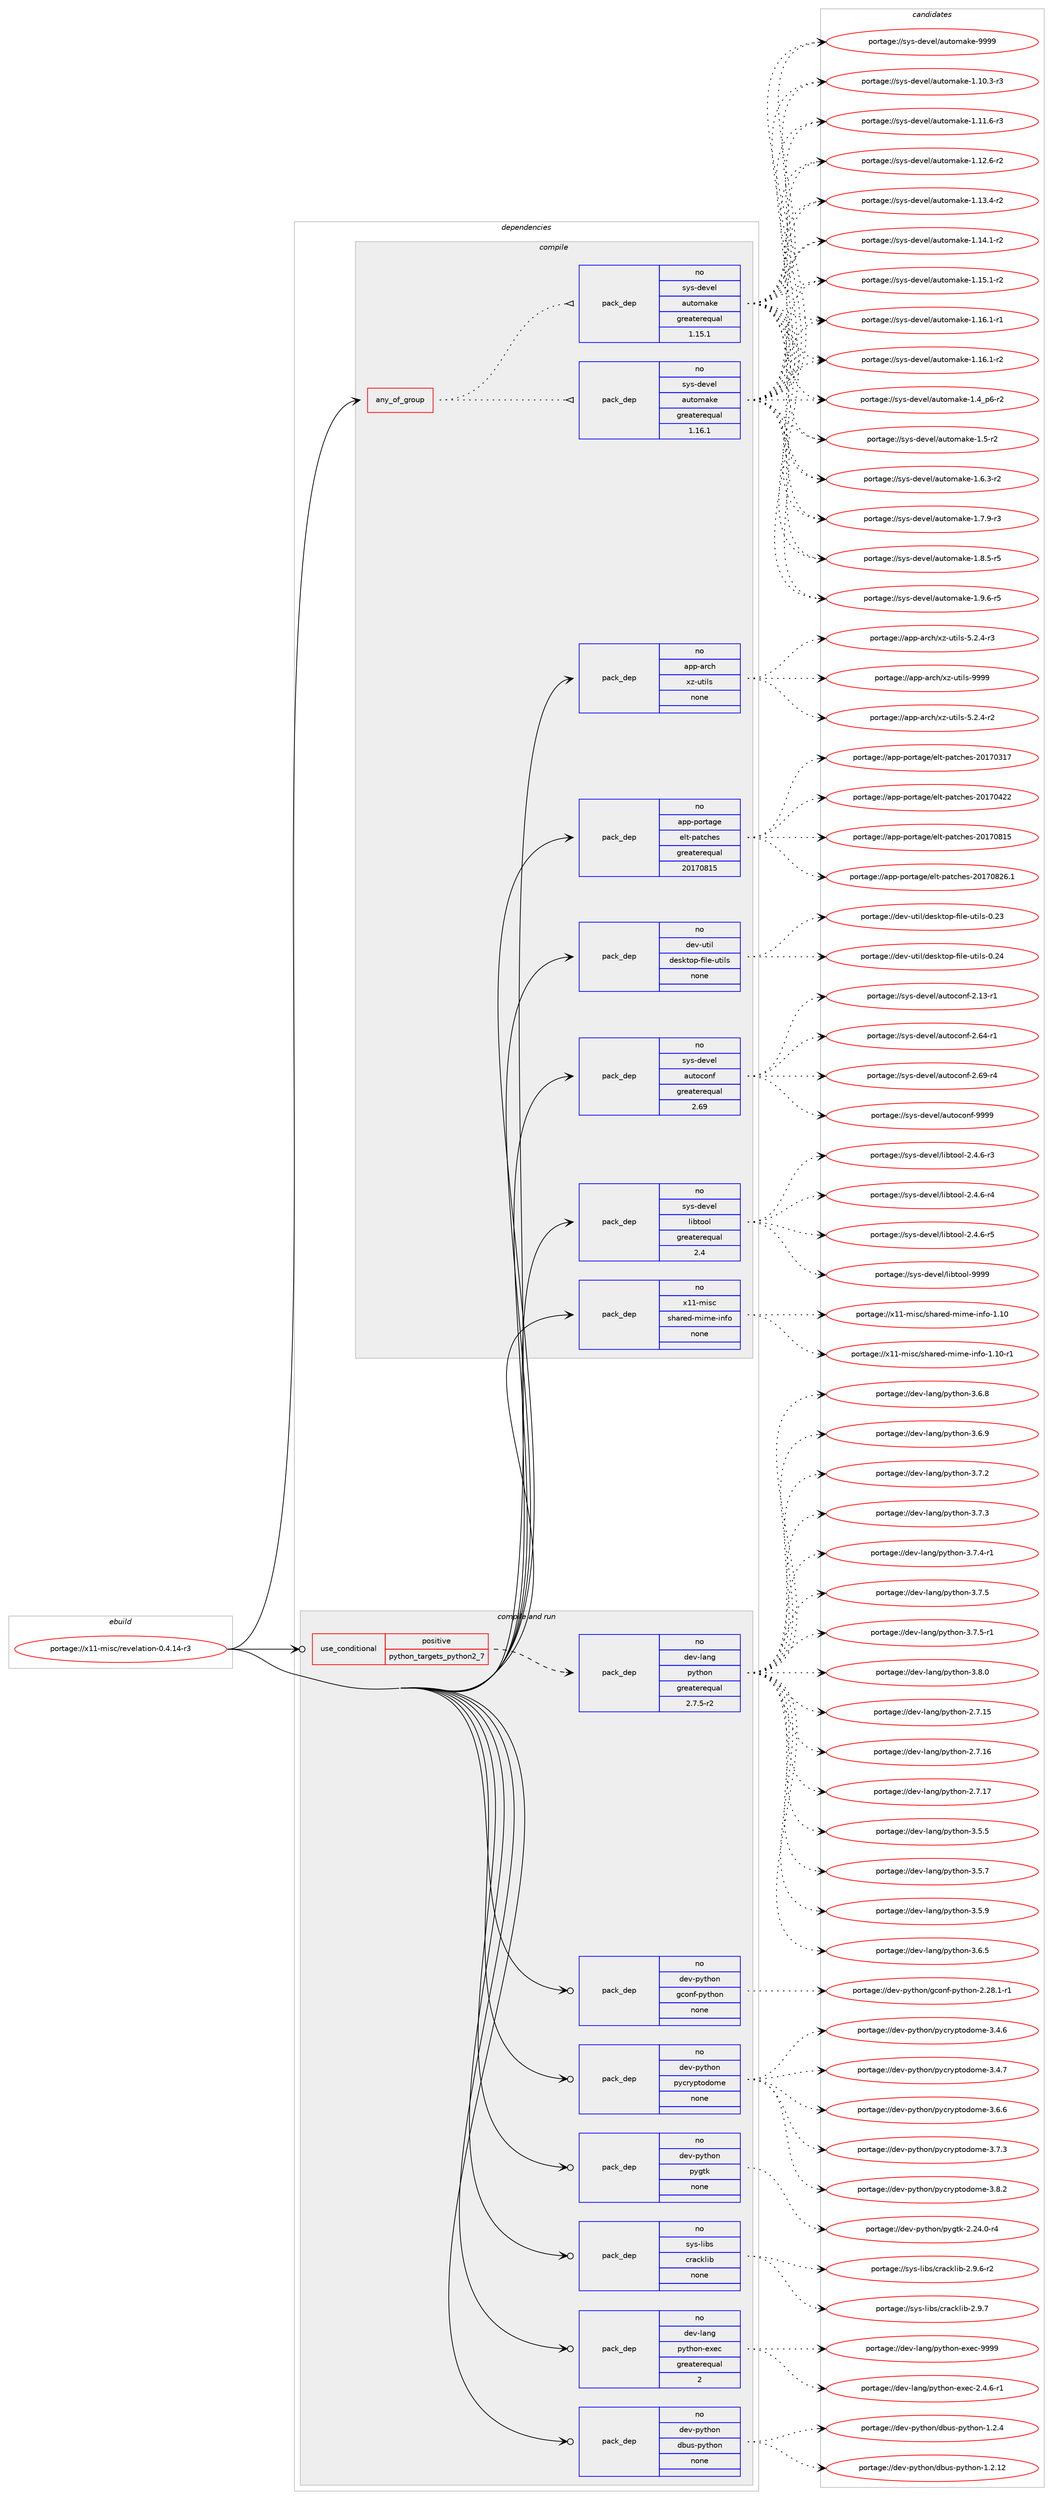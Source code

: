 digraph prolog {

# *************
# Graph options
# *************

newrank=true;
concentrate=true;
compound=true;
graph [rankdir=LR,fontname=Helvetica,fontsize=10,ranksep=1.5];#, ranksep=2.5, nodesep=0.2];
edge  [arrowhead=vee];
node  [fontname=Helvetica,fontsize=10];

# **********
# The ebuild
# **********

subgraph cluster_leftcol {
color=gray;
rank=same;
label=<<i>ebuild</i>>;
id [label="portage://x11-misc/revelation-0.4.14-r3", color=red, width=4, href="../x11-misc/revelation-0.4.14-r3.svg"];
}

# ****************
# The dependencies
# ****************

subgraph cluster_midcol {
color=gray;
label=<<i>dependencies</i>>;
subgraph cluster_compile {
fillcolor="#eeeeee";
style=filled;
label=<<i>compile</i>>;
subgraph any7891 {
dependency453856 [label=<<TABLE BORDER="0" CELLBORDER="1" CELLSPACING="0" CELLPADDING="4"><TR><TD CELLPADDING="10">any_of_group</TD></TR></TABLE>>, shape=none, color=red];subgraph pack337156 {
dependency453857 [label=<<TABLE BORDER="0" CELLBORDER="1" CELLSPACING="0" CELLPADDING="4" WIDTH="220"><TR><TD ROWSPAN="6" CELLPADDING="30">pack_dep</TD></TR><TR><TD WIDTH="110">no</TD></TR><TR><TD>sys-devel</TD></TR><TR><TD>automake</TD></TR><TR><TD>greaterequal</TD></TR><TR><TD>1.16.1</TD></TR></TABLE>>, shape=none, color=blue];
}
dependency453856:e -> dependency453857:w [weight=20,style="dotted",arrowhead="oinv"];
subgraph pack337157 {
dependency453858 [label=<<TABLE BORDER="0" CELLBORDER="1" CELLSPACING="0" CELLPADDING="4" WIDTH="220"><TR><TD ROWSPAN="6" CELLPADDING="30">pack_dep</TD></TR><TR><TD WIDTH="110">no</TD></TR><TR><TD>sys-devel</TD></TR><TR><TD>automake</TD></TR><TR><TD>greaterequal</TD></TR><TR><TD>1.15.1</TD></TR></TABLE>>, shape=none, color=blue];
}
dependency453856:e -> dependency453858:w [weight=20,style="dotted",arrowhead="oinv"];
}
id:e -> dependency453856:w [weight=20,style="solid",arrowhead="vee"];
subgraph pack337158 {
dependency453859 [label=<<TABLE BORDER="0" CELLBORDER="1" CELLSPACING="0" CELLPADDING="4" WIDTH="220"><TR><TD ROWSPAN="6" CELLPADDING="30">pack_dep</TD></TR><TR><TD WIDTH="110">no</TD></TR><TR><TD>app-arch</TD></TR><TR><TD>xz-utils</TD></TR><TR><TD>none</TD></TR><TR><TD></TD></TR></TABLE>>, shape=none, color=blue];
}
id:e -> dependency453859:w [weight=20,style="solid",arrowhead="vee"];
subgraph pack337159 {
dependency453860 [label=<<TABLE BORDER="0" CELLBORDER="1" CELLSPACING="0" CELLPADDING="4" WIDTH="220"><TR><TD ROWSPAN="6" CELLPADDING="30">pack_dep</TD></TR><TR><TD WIDTH="110">no</TD></TR><TR><TD>app-portage</TD></TR><TR><TD>elt-patches</TD></TR><TR><TD>greaterequal</TD></TR><TR><TD>20170815</TD></TR></TABLE>>, shape=none, color=blue];
}
id:e -> dependency453860:w [weight=20,style="solid",arrowhead="vee"];
subgraph pack337160 {
dependency453861 [label=<<TABLE BORDER="0" CELLBORDER="1" CELLSPACING="0" CELLPADDING="4" WIDTH="220"><TR><TD ROWSPAN="6" CELLPADDING="30">pack_dep</TD></TR><TR><TD WIDTH="110">no</TD></TR><TR><TD>dev-util</TD></TR><TR><TD>desktop-file-utils</TD></TR><TR><TD>none</TD></TR><TR><TD></TD></TR></TABLE>>, shape=none, color=blue];
}
id:e -> dependency453861:w [weight=20,style="solid",arrowhead="vee"];
subgraph pack337161 {
dependency453862 [label=<<TABLE BORDER="0" CELLBORDER="1" CELLSPACING="0" CELLPADDING="4" WIDTH="220"><TR><TD ROWSPAN="6" CELLPADDING="30">pack_dep</TD></TR><TR><TD WIDTH="110">no</TD></TR><TR><TD>sys-devel</TD></TR><TR><TD>autoconf</TD></TR><TR><TD>greaterequal</TD></TR><TR><TD>2.69</TD></TR></TABLE>>, shape=none, color=blue];
}
id:e -> dependency453862:w [weight=20,style="solid",arrowhead="vee"];
subgraph pack337162 {
dependency453863 [label=<<TABLE BORDER="0" CELLBORDER="1" CELLSPACING="0" CELLPADDING="4" WIDTH="220"><TR><TD ROWSPAN="6" CELLPADDING="30">pack_dep</TD></TR><TR><TD WIDTH="110">no</TD></TR><TR><TD>sys-devel</TD></TR><TR><TD>libtool</TD></TR><TR><TD>greaterequal</TD></TR><TR><TD>2.4</TD></TR></TABLE>>, shape=none, color=blue];
}
id:e -> dependency453863:w [weight=20,style="solid",arrowhead="vee"];
subgraph pack337163 {
dependency453864 [label=<<TABLE BORDER="0" CELLBORDER="1" CELLSPACING="0" CELLPADDING="4" WIDTH="220"><TR><TD ROWSPAN="6" CELLPADDING="30">pack_dep</TD></TR><TR><TD WIDTH="110">no</TD></TR><TR><TD>x11-misc</TD></TR><TR><TD>shared-mime-info</TD></TR><TR><TD>none</TD></TR><TR><TD></TD></TR></TABLE>>, shape=none, color=blue];
}
id:e -> dependency453864:w [weight=20,style="solid",arrowhead="vee"];
}
subgraph cluster_compileandrun {
fillcolor="#eeeeee";
style=filled;
label=<<i>compile and run</i>>;
subgraph cond108520 {
dependency453865 [label=<<TABLE BORDER="0" CELLBORDER="1" CELLSPACING="0" CELLPADDING="4"><TR><TD ROWSPAN="3" CELLPADDING="10">use_conditional</TD></TR><TR><TD>positive</TD></TR><TR><TD>python_targets_python2_7</TD></TR></TABLE>>, shape=none, color=red];
subgraph pack337164 {
dependency453866 [label=<<TABLE BORDER="0" CELLBORDER="1" CELLSPACING="0" CELLPADDING="4" WIDTH="220"><TR><TD ROWSPAN="6" CELLPADDING="30">pack_dep</TD></TR><TR><TD WIDTH="110">no</TD></TR><TR><TD>dev-lang</TD></TR><TR><TD>python</TD></TR><TR><TD>greaterequal</TD></TR><TR><TD>2.7.5-r2</TD></TR></TABLE>>, shape=none, color=blue];
}
dependency453865:e -> dependency453866:w [weight=20,style="dashed",arrowhead="vee"];
}
id:e -> dependency453865:w [weight=20,style="solid",arrowhead="odotvee"];
subgraph pack337165 {
dependency453867 [label=<<TABLE BORDER="0" CELLBORDER="1" CELLSPACING="0" CELLPADDING="4" WIDTH="220"><TR><TD ROWSPAN="6" CELLPADDING="30">pack_dep</TD></TR><TR><TD WIDTH="110">no</TD></TR><TR><TD>dev-lang</TD></TR><TR><TD>python-exec</TD></TR><TR><TD>greaterequal</TD></TR><TR><TD>2</TD></TR></TABLE>>, shape=none, color=blue];
}
id:e -> dependency453867:w [weight=20,style="solid",arrowhead="odotvee"];
subgraph pack337166 {
dependency453868 [label=<<TABLE BORDER="0" CELLBORDER="1" CELLSPACING="0" CELLPADDING="4" WIDTH="220"><TR><TD ROWSPAN="6" CELLPADDING="30">pack_dep</TD></TR><TR><TD WIDTH="110">no</TD></TR><TR><TD>dev-python</TD></TR><TR><TD>dbus-python</TD></TR><TR><TD>none</TD></TR><TR><TD></TD></TR></TABLE>>, shape=none, color=blue];
}
id:e -> dependency453868:w [weight=20,style="solid",arrowhead="odotvee"];
subgraph pack337167 {
dependency453869 [label=<<TABLE BORDER="0" CELLBORDER="1" CELLSPACING="0" CELLPADDING="4" WIDTH="220"><TR><TD ROWSPAN="6" CELLPADDING="30">pack_dep</TD></TR><TR><TD WIDTH="110">no</TD></TR><TR><TD>dev-python</TD></TR><TR><TD>gconf-python</TD></TR><TR><TD>none</TD></TR><TR><TD></TD></TR></TABLE>>, shape=none, color=blue];
}
id:e -> dependency453869:w [weight=20,style="solid",arrowhead="odotvee"];
subgraph pack337168 {
dependency453870 [label=<<TABLE BORDER="0" CELLBORDER="1" CELLSPACING="0" CELLPADDING="4" WIDTH="220"><TR><TD ROWSPAN="6" CELLPADDING="30">pack_dep</TD></TR><TR><TD WIDTH="110">no</TD></TR><TR><TD>dev-python</TD></TR><TR><TD>pycryptodome</TD></TR><TR><TD>none</TD></TR><TR><TD></TD></TR></TABLE>>, shape=none, color=blue];
}
id:e -> dependency453870:w [weight=20,style="solid",arrowhead="odotvee"];
subgraph pack337169 {
dependency453871 [label=<<TABLE BORDER="0" CELLBORDER="1" CELLSPACING="0" CELLPADDING="4" WIDTH="220"><TR><TD ROWSPAN="6" CELLPADDING="30">pack_dep</TD></TR><TR><TD WIDTH="110">no</TD></TR><TR><TD>dev-python</TD></TR><TR><TD>pygtk</TD></TR><TR><TD>none</TD></TR><TR><TD></TD></TR></TABLE>>, shape=none, color=blue];
}
id:e -> dependency453871:w [weight=20,style="solid",arrowhead="odotvee"];
subgraph pack337170 {
dependency453872 [label=<<TABLE BORDER="0" CELLBORDER="1" CELLSPACING="0" CELLPADDING="4" WIDTH="220"><TR><TD ROWSPAN="6" CELLPADDING="30">pack_dep</TD></TR><TR><TD WIDTH="110">no</TD></TR><TR><TD>sys-libs</TD></TR><TR><TD>cracklib</TD></TR><TR><TD>none</TD></TR><TR><TD></TD></TR></TABLE>>, shape=none, color=blue];
}
id:e -> dependency453872:w [weight=20,style="solid",arrowhead="odotvee"];
}
subgraph cluster_run {
fillcolor="#eeeeee";
style=filled;
label=<<i>run</i>>;
}
}

# **************
# The candidates
# **************

subgraph cluster_choices {
rank=same;
color=gray;
label=<<i>candidates</i>>;

subgraph choice337156 {
color=black;
nodesep=1;
choiceportage11512111545100101118101108479711711611110997107101454946494846514511451 [label="portage://sys-devel/automake-1.10.3-r3", color=red, width=4,href="../sys-devel/automake-1.10.3-r3.svg"];
choiceportage11512111545100101118101108479711711611110997107101454946494946544511451 [label="portage://sys-devel/automake-1.11.6-r3", color=red, width=4,href="../sys-devel/automake-1.11.6-r3.svg"];
choiceportage11512111545100101118101108479711711611110997107101454946495046544511450 [label="portage://sys-devel/automake-1.12.6-r2", color=red, width=4,href="../sys-devel/automake-1.12.6-r2.svg"];
choiceportage11512111545100101118101108479711711611110997107101454946495146524511450 [label="portage://sys-devel/automake-1.13.4-r2", color=red, width=4,href="../sys-devel/automake-1.13.4-r2.svg"];
choiceportage11512111545100101118101108479711711611110997107101454946495246494511450 [label="portage://sys-devel/automake-1.14.1-r2", color=red, width=4,href="../sys-devel/automake-1.14.1-r2.svg"];
choiceportage11512111545100101118101108479711711611110997107101454946495346494511450 [label="portage://sys-devel/automake-1.15.1-r2", color=red, width=4,href="../sys-devel/automake-1.15.1-r2.svg"];
choiceportage11512111545100101118101108479711711611110997107101454946495446494511449 [label="portage://sys-devel/automake-1.16.1-r1", color=red, width=4,href="../sys-devel/automake-1.16.1-r1.svg"];
choiceportage11512111545100101118101108479711711611110997107101454946495446494511450 [label="portage://sys-devel/automake-1.16.1-r2", color=red, width=4,href="../sys-devel/automake-1.16.1-r2.svg"];
choiceportage115121115451001011181011084797117116111109971071014549465295112544511450 [label="portage://sys-devel/automake-1.4_p6-r2", color=red, width=4,href="../sys-devel/automake-1.4_p6-r2.svg"];
choiceportage11512111545100101118101108479711711611110997107101454946534511450 [label="portage://sys-devel/automake-1.5-r2", color=red, width=4,href="../sys-devel/automake-1.5-r2.svg"];
choiceportage115121115451001011181011084797117116111109971071014549465446514511450 [label="portage://sys-devel/automake-1.6.3-r2", color=red, width=4,href="../sys-devel/automake-1.6.3-r2.svg"];
choiceportage115121115451001011181011084797117116111109971071014549465546574511451 [label="portage://sys-devel/automake-1.7.9-r3", color=red, width=4,href="../sys-devel/automake-1.7.9-r3.svg"];
choiceportage115121115451001011181011084797117116111109971071014549465646534511453 [label="portage://sys-devel/automake-1.8.5-r5", color=red, width=4,href="../sys-devel/automake-1.8.5-r5.svg"];
choiceportage115121115451001011181011084797117116111109971071014549465746544511453 [label="portage://sys-devel/automake-1.9.6-r5", color=red, width=4,href="../sys-devel/automake-1.9.6-r5.svg"];
choiceportage115121115451001011181011084797117116111109971071014557575757 [label="portage://sys-devel/automake-9999", color=red, width=4,href="../sys-devel/automake-9999.svg"];
dependency453857:e -> choiceportage11512111545100101118101108479711711611110997107101454946494846514511451:w [style=dotted,weight="100"];
dependency453857:e -> choiceportage11512111545100101118101108479711711611110997107101454946494946544511451:w [style=dotted,weight="100"];
dependency453857:e -> choiceportage11512111545100101118101108479711711611110997107101454946495046544511450:w [style=dotted,weight="100"];
dependency453857:e -> choiceportage11512111545100101118101108479711711611110997107101454946495146524511450:w [style=dotted,weight="100"];
dependency453857:e -> choiceportage11512111545100101118101108479711711611110997107101454946495246494511450:w [style=dotted,weight="100"];
dependency453857:e -> choiceportage11512111545100101118101108479711711611110997107101454946495346494511450:w [style=dotted,weight="100"];
dependency453857:e -> choiceportage11512111545100101118101108479711711611110997107101454946495446494511449:w [style=dotted,weight="100"];
dependency453857:e -> choiceportage11512111545100101118101108479711711611110997107101454946495446494511450:w [style=dotted,weight="100"];
dependency453857:e -> choiceportage115121115451001011181011084797117116111109971071014549465295112544511450:w [style=dotted,weight="100"];
dependency453857:e -> choiceportage11512111545100101118101108479711711611110997107101454946534511450:w [style=dotted,weight="100"];
dependency453857:e -> choiceportage115121115451001011181011084797117116111109971071014549465446514511450:w [style=dotted,weight="100"];
dependency453857:e -> choiceportage115121115451001011181011084797117116111109971071014549465546574511451:w [style=dotted,weight="100"];
dependency453857:e -> choiceportage115121115451001011181011084797117116111109971071014549465646534511453:w [style=dotted,weight="100"];
dependency453857:e -> choiceportage115121115451001011181011084797117116111109971071014549465746544511453:w [style=dotted,weight="100"];
dependency453857:e -> choiceportage115121115451001011181011084797117116111109971071014557575757:w [style=dotted,weight="100"];
}
subgraph choice337157 {
color=black;
nodesep=1;
choiceportage11512111545100101118101108479711711611110997107101454946494846514511451 [label="portage://sys-devel/automake-1.10.3-r3", color=red, width=4,href="../sys-devel/automake-1.10.3-r3.svg"];
choiceportage11512111545100101118101108479711711611110997107101454946494946544511451 [label="portage://sys-devel/automake-1.11.6-r3", color=red, width=4,href="../sys-devel/automake-1.11.6-r3.svg"];
choiceportage11512111545100101118101108479711711611110997107101454946495046544511450 [label="portage://sys-devel/automake-1.12.6-r2", color=red, width=4,href="../sys-devel/automake-1.12.6-r2.svg"];
choiceportage11512111545100101118101108479711711611110997107101454946495146524511450 [label="portage://sys-devel/automake-1.13.4-r2", color=red, width=4,href="../sys-devel/automake-1.13.4-r2.svg"];
choiceportage11512111545100101118101108479711711611110997107101454946495246494511450 [label="portage://sys-devel/automake-1.14.1-r2", color=red, width=4,href="../sys-devel/automake-1.14.1-r2.svg"];
choiceportage11512111545100101118101108479711711611110997107101454946495346494511450 [label="portage://sys-devel/automake-1.15.1-r2", color=red, width=4,href="../sys-devel/automake-1.15.1-r2.svg"];
choiceportage11512111545100101118101108479711711611110997107101454946495446494511449 [label="portage://sys-devel/automake-1.16.1-r1", color=red, width=4,href="../sys-devel/automake-1.16.1-r1.svg"];
choiceportage11512111545100101118101108479711711611110997107101454946495446494511450 [label="portage://sys-devel/automake-1.16.1-r2", color=red, width=4,href="../sys-devel/automake-1.16.1-r2.svg"];
choiceportage115121115451001011181011084797117116111109971071014549465295112544511450 [label="portage://sys-devel/automake-1.4_p6-r2", color=red, width=4,href="../sys-devel/automake-1.4_p6-r2.svg"];
choiceportage11512111545100101118101108479711711611110997107101454946534511450 [label="portage://sys-devel/automake-1.5-r2", color=red, width=4,href="../sys-devel/automake-1.5-r2.svg"];
choiceportage115121115451001011181011084797117116111109971071014549465446514511450 [label="portage://sys-devel/automake-1.6.3-r2", color=red, width=4,href="../sys-devel/automake-1.6.3-r2.svg"];
choiceportage115121115451001011181011084797117116111109971071014549465546574511451 [label="portage://sys-devel/automake-1.7.9-r3", color=red, width=4,href="../sys-devel/automake-1.7.9-r3.svg"];
choiceportage115121115451001011181011084797117116111109971071014549465646534511453 [label="portage://sys-devel/automake-1.8.5-r5", color=red, width=4,href="../sys-devel/automake-1.8.5-r5.svg"];
choiceportage115121115451001011181011084797117116111109971071014549465746544511453 [label="portage://sys-devel/automake-1.9.6-r5", color=red, width=4,href="../sys-devel/automake-1.9.6-r5.svg"];
choiceportage115121115451001011181011084797117116111109971071014557575757 [label="portage://sys-devel/automake-9999", color=red, width=4,href="../sys-devel/automake-9999.svg"];
dependency453858:e -> choiceportage11512111545100101118101108479711711611110997107101454946494846514511451:w [style=dotted,weight="100"];
dependency453858:e -> choiceportage11512111545100101118101108479711711611110997107101454946494946544511451:w [style=dotted,weight="100"];
dependency453858:e -> choiceportage11512111545100101118101108479711711611110997107101454946495046544511450:w [style=dotted,weight="100"];
dependency453858:e -> choiceportage11512111545100101118101108479711711611110997107101454946495146524511450:w [style=dotted,weight="100"];
dependency453858:e -> choiceportage11512111545100101118101108479711711611110997107101454946495246494511450:w [style=dotted,weight="100"];
dependency453858:e -> choiceportage11512111545100101118101108479711711611110997107101454946495346494511450:w [style=dotted,weight="100"];
dependency453858:e -> choiceportage11512111545100101118101108479711711611110997107101454946495446494511449:w [style=dotted,weight="100"];
dependency453858:e -> choiceportage11512111545100101118101108479711711611110997107101454946495446494511450:w [style=dotted,weight="100"];
dependency453858:e -> choiceportage115121115451001011181011084797117116111109971071014549465295112544511450:w [style=dotted,weight="100"];
dependency453858:e -> choiceportage11512111545100101118101108479711711611110997107101454946534511450:w [style=dotted,weight="100"];
dependency453858:e -> choiceportage115121115451001011181011084797117116111109971071014549465446514511450:w [style=dotted,weight="100"];
dependency453858:e -> choiceportage115121115451001011181011084797117116111109971071014549465546574511451:w [style=dotted,weight="100"];
dependency453858:e -> choiceportage115121115451001011181011084797117116111109971071014549465646534511453:w [style=dotted,weight="100"];
dependency453858:e -> choiceportage115121115451001011181011084797117116111109971071014549465746544511453:w [style=dotted,weight="100"];
dependency453858:e -> choiceportage115121115451001011181011084797117116111109971071014557575757:w [style=dotted,weight="100"];
}
subgraph choice337158 {
color=black;
nodesep=1;
choiceportage9711211245971149910447120122451171161051081154553465046524511450 [label="portage://app-arch/xz-utils-5.2.4-r2", color=red, width=4,href="../app-arch/xz-utils-5.2.4-r2.svg"];
choiceportage9711211245971149910447120122451171161051081154553465046524511451 [label="portage://app-arch/xz-utils-5.2.4-r3", color=red, width=4,href="../app-arch/xz-utils-5.2.4-r3.svg"];
choiceportage9711211245971149910447120122451171161051081154557575757 [label="portage://app-arch/xz-utils-9999", color=red, width=4,href="../app-arch/xz-utils-9999.svg"];
dependency453859:e -> choiceportage9711211245971149910447120122451171161051081154553465046524511450:w [style=dotted,weight="100"];
dependency453859:e -> choiceportage9711211245971149910447120122451171161051081154553465046524511451:w [style=dotted,weight="100"];
dependency453859:e -> choiceportage9711211245971149910447120122451171161051081154557575757:w [style=dotted,weight="100"];
}
subgraph choice337159 {
color=black;
nodesep=1;
choiceportage97112112451121111141169710310147101108116451129711699104101115455048495548514955 [label="portage://app-portage/elt-patches-20170317", color=red, width=4,href="../app-portage/elt-patches-20170317.svg"];
choiceportage97112112451121111141169710310147101108116451129711699104101115455048495548525050 [label="portage://app-portage/elt-patches-20170422", color=red, width=4,href="../app-portage/elt-patches-20170422.svg"];
choiceportage97112112451121111141169710310147101108116451129711699104101115455048495548564953 [label="portage://app-portage/elt-patches-20170815", color=red, width=4,href="../app-portage/elt-patches-20170815.svg"];
choiceportage971121124511211111411697103101471011081164511297116991041011154550484955485650544649 [label="portage://app-portage/elt-patches-20170826.1", color=red, width=4,href="../app-portage/elt-patches-20170826.1.svg"];
dependency453860:e -> choiceportage97112112451121111141169710310147101108116451129711699104101115455048495548514955:w [style=dotted,weight="100"];
dependency453860:e -> choiceportage97112112451121111141169710310147101108116451129711699104101115455048495548525050:w [style=dotted,weight="100"];
dependency453860:e -> choiceportage97112112451121111141169710310147101108116451129711699104101115455048495548564953:w [style=dotted,weight="100"];
dependency453860:e -> choiceportage971121124511211111411697103101471011081164511297116991041011154550484955485650544649:w [style=dotted,weight="100"];
}
subgraph choice337160 {
color=black;
nodesep=1;
choiceportage100101118451171161051084710010111510711611111245102105108101451171161051081154548465051 [label="portage://dev-util/desktop-file-utils-0.23", color=red, width=4,href="../dev-util/desktop-file-utils-0.23.svg"];
choiceportage100101118451171161051084710010111510711611111245102105108101451171161051081154548465052 [label="portage://dev-util/desktop-file-utils-0.24", color=red, width=4,href="../dev-util/desktop-file-utils-0.24.svg"];
dependency453861:e -> choiceportage100101118451171161051084710010111510711611111245102105108101451171161051081154548465051:w [style=dotted,weight="100"];
dependency453861:e -> choiceportage100101118451171161051084710010111510711611111245102105108101451171161051081154548465052:w [style=dotted,weight="100"];
}
subgraph choice337161 {
color=black;
nodesep=1;
choiceportage1151211154510010111810110847971171161119911111010245504649514511449 [label="portage://sys-devel/autoconf-2.13-r1", color=red, width=4,href="../sys-devel/autoconf-2.13-r1.svg"];
choiceportage1151211154510010111810110847971171161119911111010245504654524511449 [label="portage://sys-devel/autoconf-2.64-r1", color=red, width=4,href="../sys-devel/autoconf-2.64-r1.svg"];
choiceportage1151211154510010111810110847971171161119911111010245504654574511452 [label="portage://sys-devel/autoconf-2.69-r4", color=red, width=4,href="../sys-devel/autoconf-2.69-r4.svg"];
choiceportage115121115451001011181011084797117116111991111101024557575757 [label="portage://sys-devel/autoconf-9999", color=red, width=4,href="../sys-devel/autoconf-9999.svg"];
dependency453862:e -> choiceportage1151211154510010111810110847971171161119911111010245504649514511449:w [style=dotted,weight="100"];
dependency453862:e -> choiceportage1151211154510010111810110847971171161119911111010245504654524511449:w [style=dotted,weight="100"];
dependency453862:e -> choiceportage1151211154510010111810110847971171161119911111010245504654574511452:w [style=dotted,weight="100"];
dependency453862:e -> choiceportage115121115451001011181011084797117116111991111101024557575757:w [style=dotted,weight="100"];
}
subgraph choice337162 {
color=black;
nodesep=1;
choiceportage1151211154510010111810110847108105981161111111084550465246544511451 [label="portage://sys-devel/libtool-2.4.6-r3", color=red, width=4,href="../sys-devel/libtool-2.4.6-r3.svg"];
choiceportage1151211154510010111810110847108105981161111111084550465246544511452 [label="portage://sys-devel/libtool-2.4.6-r4", color=red, width=4,href="../sys-devel/libtool-2.4.6-r4.svg"];
choiceportage1151211154510010111810110847108105981161111111084550465246544511453 [label="portage://sys-devel/libtool-2.4.6-r5", color=red, width=4,href="../sys-devel/libtool-2.4.6-r5.svg"];
choiceportage1151211154510010111810110847108105981161111111084557575757 [label="portage://sys-devel/libtool-9999", color=red, width=4,href="../sys-devel/libtool-9999.svg"];
dependency453863:e -> choiceportage1151211154510010111810110847108105981161111111084550465246544511451:w [style=dotted,weight="100"];
dependency453863:e -> choiceportage1151211154510010111810110847108105981161111111084550465246544511452:w [style=dotted,weight="100"];
dependency453863:e -> choiceportage1151211154510010111810110847108105981161111111084550465246544511453:w [style=dotted,weight="100"];
dependency453863:e -> choiceportage1151211154510010111810110847108105981161111111084557575757:w [style=dotted,weight="100"];
}
subgraph choice337163 {
color=black;
nodesep=1;
choiceportage12049494510910511599471151049711410110045109105109101451051101021114549464948 [label="portage://x11-misc/shared-mime-info-1.10", color=red, width=4,href="../x11-misc/shared-mime-info-1.10.svg"];
choiceportage120494945109105115994711510497114101100451091051091014510511010211145494649484511449 [label="portage://x11-misc/shared-mime-info-1.10-r1", color=red, width=4,href="../x11-misc/shared-mime-info-1.10-r1.svg"];
dependency453864:e -> choiceportage12049494510910511599471151049711410110045109105109101451051101021114549464948:w [style=dotted,weight="100"];
dependency453864:e -> choiceportage120494945109105115994711510497114101100451091051091014510511010211145494649484511449:w [style=dotted,weight="100"];
}
subgraph choice337164 {
color=black;
nodesep=1;
choiceportage10010111845108971101034711212111610411111045504655464953 [label="portage://dev-lang/python-2.7.15", color=red, width=4,href="../dev-lang/python-2.7.15.svg"];
choiceportage10010111845108971101034711212111610411111045504655464954 [label="portage://dev-lang/python-2.7.16", color=red, width=4,href="../dev-lang/python-2.7.16.svg"];
choiceportage10010111845108971101034711212111610411111045504655464955 [label="portage://dev-lang/python-2.7.17", color=red, width=4,href="../dev-lang/python-2.7.17.svg"];
choiceportage100101118451089711010347112121116104111110455146534653 [label="portage://dev-lang/python-3.5.5", color=red, width=4,href="../dev-lang/python-3.5.5.svg"];
choiceportage100101118451089711010347112121116104111110455146534655 [label="portage://dev-lang/python-3.5.7", color=red, width=4,href="../dev-lang/python-3.5.7.svg"];
choiceportage100101118451089711010347112121116104111110455146534657 [label="portage://dev-lang/python-3.5.9", color=red, width=4,href="../dev-lang/python-3.5.9.svg"];
choiceportage100101118451089711010347112121116104111110455146544653 [label="portage://dev-lang/python-3.6.5", color=red, width=4,href="../dev-lang/python-3.6.5.svg"];
choiceportage100101118451089711010347112121116104111110455146544656 [label="portage://dev-lang/python-3.6.8", color=red, width=4,href="../dev-lang/python-3.6.8.svg"];
choiceportage100101118451089711010347112121116104111110455146544657 [label="portage://dev-lang/python-3.6.9", color=red, width=4,href="../dev-lang/python-3.6.9.svg"];
choiceportage100101118451089711010347112121116104111110455146554650 [label="portage://dev-lang/python-3.7.2", color=red, width=4,href="../dev-lang/python-3.7.2.svg"];
choiceportage100101118451089711010347112121116104111110455146554651 [label="portage://dev-lang/python-3.7.3", color=red, width=4,href="../dev-lang/python-3.7.3.svg"];
choiceportage1001011184510897110103471121211161041111104551465546524511449 [label="portage://dev-lang/python-3.7.4-r1", color=red, width=4,href="../dev-lang/python-3.7.4-r1.svg"];
choiceportage100101118451089711010347112121116104111110455146554653 [label="portage://dev-lang/python-3.7.5", color=red, width=4,href="../dev-lang/python-3.7.5.svg"];
choiceportage1001011184510897110103471121211161041111104551465546534511449 [label="portage://dev-lang/python-3.7.5-r1", color=red, width=4,href="../dev-lang/python-3.7.5-r1.svg"];
choiceportage100101118451089711010347112121116104111110455146564648 [label="portage://dev-lang/python-3.8.0", color=red, width=4,href="../dev-lang/python-3.8.0.svg"];
dependency453866:e -> choiceportage10010111845108971101034711212111610411111045504655464953:w [style=dotted,weight="100"];
dependency453866:e -> choiceportage10010111845108971101034711212111610411111045504655464954:w [style=dotted,weight="100"];
dependency453866:e -> choiceportage10010111845108971101034711212111610411111045504655464955:w [style=dotted,weight="100"];
dependency453866:e -> choiceportage100101118451089711010347112121116104111110455146534653:w [style=dotted,weight="100"];
dependency453866:e -> choiceportage100101118451089711010347112121116104111110455146534655:w [style=dotted,weight="100"];
dependency453866:e -> choiceportage100101118451089711010347112121116104111110455146534657:w [style=dotted,weight="100"];
dependency453866:e -> choiceportage100101118451089711010347112121116104111110455146544653:w [style=dotted,weight="100"];
dependency453866:e -> choiceportage100101118451089711010347112121116104111110455146544656:w [style=dotted,weight="100"];
dependency453866:e -> choiceportage100101118451089711010347112121116104111110455146544657:w [style=dotted,weight="100"];
dependency453866:e -> choiceportage100101118451089711010347112121116104111110455146554650:w [style=dotted,weight="100"];
dependency453866:e -> choiceportage100101118451089711010347112121116104111110455146554651:w [style=dotted,weight="100"];
dependency453866:e -> choiceportage1001011184510897110103471121211161041111104551465546524511449:w [style=dotted,weight="100"];
dependency453866:e -> choiceportage100101118451089711010347112121116104111110455146554653:w [style=dotted,weight="100"];
dependency453866:e -> choiceportage1001011184510897110103471121211161041111104551465546534511449:w [style=dotted,weight="100"];
dependency453866:e -> choiceportage100101118451089711010347112121116104111110455146564648:w [style=dotted,weight="100"];
}
subgraph choice337165 {
color=black;
nodesep=1;
choiceportage10010111845108971101034711212111610411111045101120101994550465246544511449 [label="portage://dev-lang/python-exec-2.4.6-r1", color=red, width=4,href="../dev-lang/python-exec-2.4.6-r1.svg"];
choiceportage10010111845108971101034711212111610411111045101120101994557575757 [label="portage://dev-lang/python-exec-9999", color=red, width=4,href="../dev-lang/python-exec-9999.svg"];
dependency453867:e -> choiceportage10010111845108971101034711212111610411111045101120101994550465246544511449:w [style=dotted,weight="100"];
dependency453867:e -> choiceportage10010111845108971101034711212111610411111045101120101994557575757:w [style=dotted,weight="100"];
}
subgraph choice337166 {
color=black;
nodesep=1;
choiceportage1001011184511212111610411111047100981171154511212111610411111045494650464950 [label="portage://dev-python/dbus-python-1.2.12", color=red, width=4,href="../dev-python/dbus-python-1.2.12.svg"];
choiceportage10010111845112121116104111110471009811711545112121116104111110454946504652 [label="portage://dev-python/dbus-python-1.2.4", color=red, width=4,href="../dev-python/dbus-python-1.2.4.svg"];
dependency453868:e -> choiceportage1001011184511212111610411111047100981171154511212111610411111045494650464950:w [style=dotted,weight="100"];
dependency453868:e -> choiceportage10010111845112121116104111110471009811711545112121116104111110454946504652:w [style=dotted,weight="100"];
}
subgraph choice337167 {
color=black;
nodesep=1;
choiceportage10010111845112121116104111110471039911111010245112121116104111110455046505646494511449 [label="portage://dev-python/gconf-python-2.28.1-r1", color=red, width=4,href="../dev-python/gconf-python-2.28.1-r1.svg"];
dependency453869:e -> choiceportage10010111845112121116104111110471039911111010245112121116104111110455046505646494511449:w [style=dotted,weight="100"];
}
subgraph choice337168 {
color=black;
nodesep=1;
choiceportage100101118451121211161041111104711212199114121112116111100111109101455146524654 [label="portage://dev-python/pycryptodome-3.4.6", color=red, width=4,href="../dev-python/pycryptodome-3.4.6.svg"];
choiceportage100101118451121211161041111104711212199114121112116111100111109101455146524655 [label="portage://dev-python/pycryptodome-3.4.7", color=red, width=4,href="../dev-python/pycryptodome-3.4.7.svg"];
choiceportage100101118451121211161041111104711212199114121112116111100111109101455146544654 [label="portage://dev-python/pycryptodome-3.6.6", color=red, width=4,href="../dev-python/pycryptodome-3.6.6.svg"];
choiceportage100101118451121211161041111104711212199114121112116111100111109101455146554651 [label="portage://dev-python/pycryptodome-3.7.3", color=red, width=4,href="../dev-python/pycryptodome-3.7.3.svg"];
choiceportage100101118451121211161041111104711212199114121112116111100111109101455146564650 [label="portage://dev-python/pycryptodome-3.8.2", color=red, width=4,href="../dev-python/pycryptodome-3.8.2.svg"];
dependency453870:e -> choiceportage100101118451121211161041111104711212199114121112116111100111109101455146524654:w [style=dotted,weight="100"];
dependency453870:e -> choiceportage100101118451121211161041111104711212199114121112116111100111109101455146524655:w [style=dotted,weight="100"];
dependency453870:e -> choiceportage100101118451121211161041111104711212199114121112116111100111109101455146544654:w [style=dotted,weight="100"];
dependency453870:e -> choiceportage100101118451121211161041111104711212199114121112116111100111109101455146554651:w [style=dotted,weight="100"];
dependency453870:e -> choiceportage100101118451121211161041111104711212199114121112116111100111109101455146564650:w [style=dotted,weight="100"];
}
subgraph choice337169 {
color=black;
nodesep=1;
choiceportage1001011184511212111610411111047112121103116107455046505246484511452 [label="portage://dev-python/pygtk-2.24.0-r4", color=red, width=4,href="../dev-python/pygtk-2.24.0-r4.svg"];
dependency453871:e -> choiceportage1001011184511212111610411111047112121103116107455046505246484511452:w [style=dotted,weight="100"];
}
subgraph choice337170 {
color=black;
nodesep=1;
choiceportage115121115451081059811547991149799107108105984550465746544511450 [label="portage://sys-libs/cracklib-2.9.6-r2", color=red, width=4,href="../sys-libs/cracklib-2.9.6-r2.svg"];
choiceportage11512111545108105981154799114979910710810598455046574655 [label="portage://sys-libs/cracklib-2.9.7", color=red, width=4,href="../sys-libs/cracklib-2.9.7.svg"];
dependency453872:e -> choiceportage115121115451081059811547991149799107108105984550465746544511450:w [style=dotted,weight="100"];
dependency453872:e -> choiceportage11512111545108105981154799114979910710810598455046574655:w [style=dotted,weight="100"];
}
}

}
